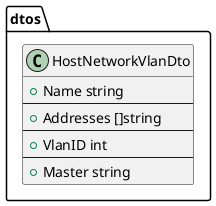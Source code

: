 @startuml

package dtos {
    class HostNetworkVlanDto {
        +Name string
        --
        +Addresses []string
        --
        +VlanID int
        --
        +Master string
    }
}

@enduml
